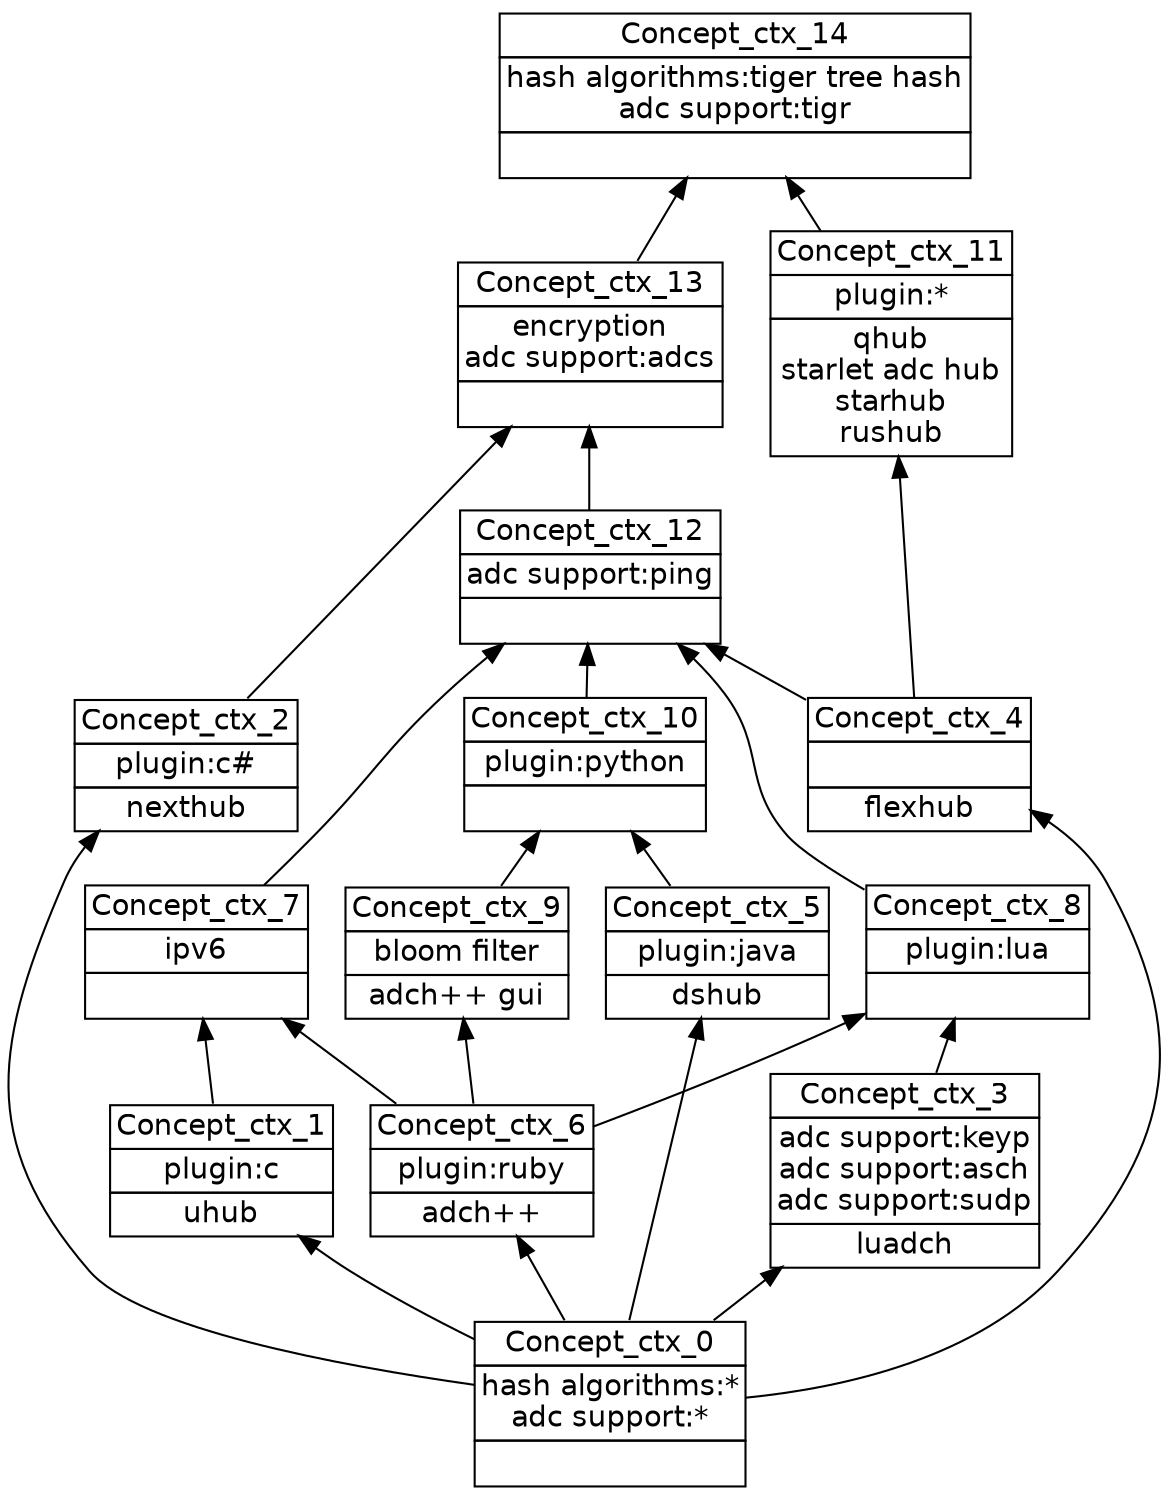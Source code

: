 digraph G { 
	rankdir=BT;
	margin=0;
	node [margin="0.03,0.03",fontname="DejaVu Sans"];
	ranksep=0.3;
	nodesep=0.2;
//graph[label="name:ctx,concept number:15,object number:11,attribute number:19"
0 [shape=none,label=<<table border="0" cellborder="1" cellspacing="0" port="p"><tr><td>Concept_ctx_14</td></tr><tr><td>hash algorithms:tiger tree hash<br/>adc support:tigr<br/></td></tr><tr><td><br/></td></tr></table>>];
1 [shape=none,label=<<table border="0" cellborder="1" cellspacing="0" port="p"><tr><td>Concept_ctx_13</td></tr><tr><td>encryption<br/>adc support:adcs<br/></td></tr><tr><td><br/></td></tr></table>>];
2 [shape=none,label=<<table border="0" cellborder="1" cellspacing="0" port="p"><tr><td>Concept_ctx_7</td></tr><tr><td>ipv6<br/></td></tr><tr><td><br/></td></tr></table>>];
3 [shape=none,label=<<table border="0" cellborder="1" cellspacing="0" port="p"><tr><td>Concept_ctx_6</td></tr><tr><td>plugin:ruby<br/></td></tr><tr><td>adch++<br/></td></tr></table>>];
4 [shape=none,label=<<table border="0" cellborder="1" cellspacing="0" port="p"><tr><td>Concept_ctx_9</td></tr><tr><td>bloom filter<br/></td></tr><tr><td>adch++ gui<br/></td></tr></table>>];
5 [shape=none,label=<<table border="0" cellborder="1" cellspacing="0" port="p"><tr><td>Concept_ctx_8</td></tr><tr><td>plugin:lua<br/></td></tr><tr><td><br/></td></tr></table>>];
6 [shape=none,label=<<table border="0" cellborder="1" cellspacing="0" port="p"><tr><td>Concept_ctx_10</td></tr><tr><td>plugin:python<br/></td></tr><tr><td><br/></td></tr></table>>];
7 [shape=none,label=<<table border="0" cellborder="1" cellspacing="0" port="p"><tr><td>Concept_ctx_0</td></tr><tr><td>hash algorithms:*<br/>adc support:*<br/></td></tr><tr><td><br/></td></tr></table>>];
8 [shape=none,label=<<table border="0" cellborder="1" cellspacing="0" port="p"><tr><td>Concept_ctx_5</td></tr><tr><td>plugin:java<br/></td></tr><tr><td>dshub<br/></td></tr></table>>];
9 [shape=none,label=<<table border="0" cellborder="1" cellspacing="0" port="p"><tr><td>Concept_ctx_4</td></tr><tr><td><br/></td></tr><tr><td>flexhub<br/></td></tr></table>>];
10 [shape=none,label=<<table border="0" cellborder="1" cellspacing="0" port="p"><tr><td>Concept_ctx_11</td></tr><tr><td>plugin:*<br/></td></tr><tr><td>qhub<br/>starlet adc hub<br/>starhub<br/>rushub<br/></td></tr></table>>];
11 [shape=none,label=<<table border="0" cellborder="1" cellspacing="0" port="p"><tr><td>Concept_ctx_2</td></tr><tr><td>plugin:c#<br/></td></tr><tr><td>nexthub<br/></td></tr></table>>];
12 [shape=none,label=<<table border="0" cellborder="1" cellspacing="0" port="p"><tr><td>Concept_ctx_1</td></tr><tr><td>plugin:c<br/></td></tr><tr><td>uhub<br/></td></tr></table>>];
13 [shape=none,label=<<table border="0" cellborder="1" cellspacing="0" port="p"><tr><td>Concept_ctx_12</td></tr><tr><td>adc support:ping<br/></td></tr><tr><td><br/></td></tr></table>>];
14 [shape=none,label=<<table border="0" cellborder="1" cellspacing="0" port="p"><tr><td>Concept_ctx_3</td></tr><tr><td>adc support:keyp<br/>adc support:asch<br/>adc support:sudp<br/></td></tr><tr><td>luadch<br/></td></tr></table>>];
	1:p -> 0:p
	10:p -> 0:p
	11:p -> 1:p
	13:p -> 1:p
	3:p -> 2:p
	12:p -> 2:p
	7:p -> 3:p
	3:p -> 4:p
	3:p -> 5:p
	14:p -> 5:p
	4:p -> 6:p
	8:p -> 6:p
	7:p -> 8:p
	7:p -> 9:p
	9:p -> 10:p
	7:p -> 11:p
	7:p -> 12:p
	9:p -> 13:p
	2:p -> 13:p
	5:p -> 13:p
	6:p -> 13:p
	7:p -> 14:p
}